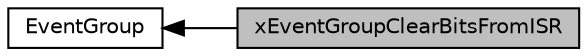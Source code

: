 digraph "xEventGroupClearBitsFromISR"
{
  edge [fontname="Helvetica",fontsize="10",labelfontname="Helvetica",labelfontsize="10"];
  node [fontname="Helvetica",fontsize="10",shape=box];
  rankdir=LR;
  Node1 [label="xEventGroupClearBitsFromISR",height=0.2,width=0.4,color="black", fillcolor="grey75", style="filled", fontcolor="black",tooltip=" "];
  Node2 [label="EventGroup",height=0.2,width=0.4,color="black", fillcolor="white", style="filled",URL="$group___event_group.html",tooltip=" "];
  Node2->Node1 [shape=plaintext, dir="back", style="solid"];
}
